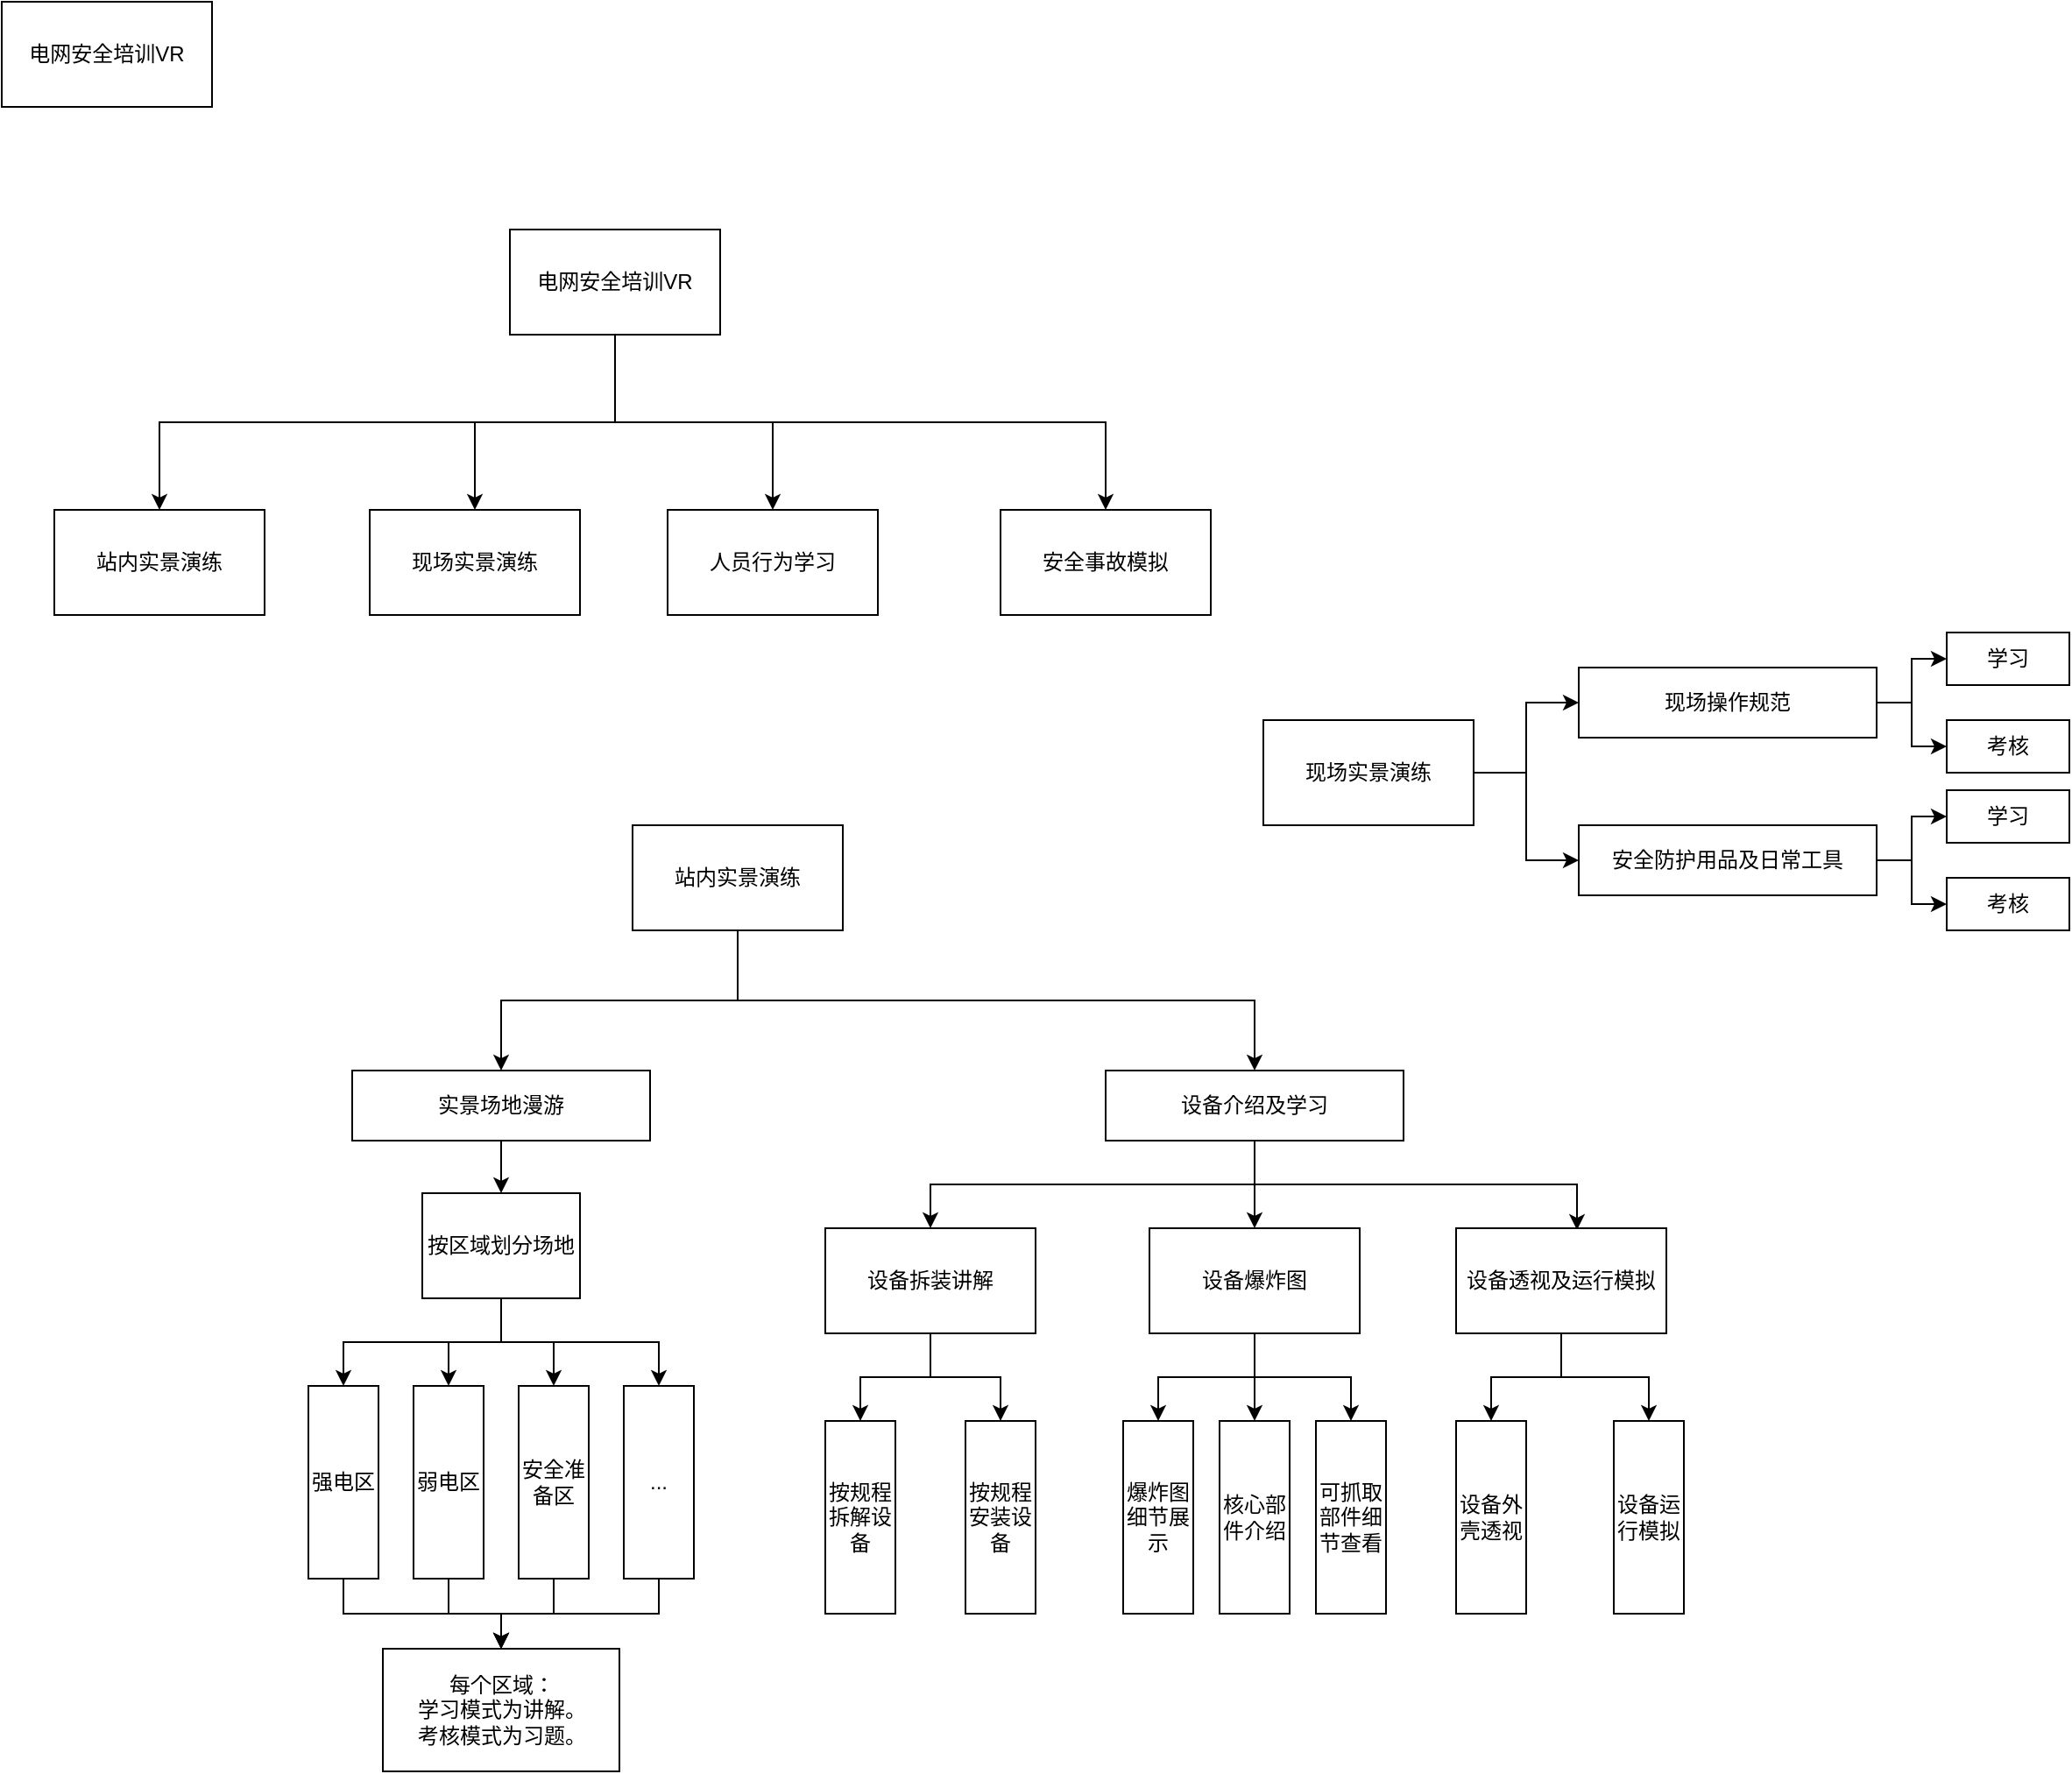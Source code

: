 <mxfile version="13.0.9" type="github">
  <diagram id="86CyNWyPQC0UojKd5ZI3" name="Page-1">
    <mxGraphModel dx="1422" dy="761" grid="1" gridSize="10" guides="1" tooltips="1" connect="1" arrows="1" fold="1" page="1" pageScale="1" pageWidth="1500" pageHeight="2000" math="0" shadow="0">
      <root>
        <mxCell id="0" />
        <mxCell id="1" parent="0" />
        <mxCell id="DtHLHoiFknx3RHCEOVzX-1" value="电网安全培训VR" style="rounded=0;whiteSpace=wrap;html=1;" parent="1" vertex="1">
          <mxGeometry x="20" y="20" width="120" height="60" as="geometry" />
        </mxCell>
        <mxCell id="DtHLHoiFknx3RHCEOVzX-8" style="edgeStyle=orthogonalEdgeStyle;rounded=0;orthogonalLoop=1;jettySize=auto;html=1;exitX=0.5;exitY=1;exitDx=0;exitDy=0;entryX=0.5;entryY=0;entryDx=0;entryDy=0;" parent="1" source="DtHLHoiFknx3RHCEOVzX-2" target="DtHLHoiFknx3RHCEOVzX-3" edge="1">
          <mxGeometry relative="1" as="geometry" />
        </mxCell>
        <mxCell id="DtHLHoiFknx3RHCEOVzX-9" style="edgeStyle=orthogonalEdgeStyle;rounded=0;orthogonalLoop=1;jettySize=auto;html=1;exitX=0.5;exitY=1;exitDx=0;exitDy=0;" parent="1" source="DtHLHoiFknx3RHCEOVzX-2" target="DtHLHoiFknx3RHCEOVzX-4" edge="1">
          <mxGeometry relative="1" as="geometry" />
        </mxCell>
        <mxCell id="DtHLHoiFknx3RHCEOVzX-10" style="edgeStyle=orthogonalEdgeStyle;rounded=0;orthogonalLoop=1;jettySize=auto;html=1;exitX=0.5;exitY=1;exitDx=0;exitDy=0;entryX=0.5;entryY=0;entryDx=0;entryDy=0;" parent="1" source="DtHLHoiFknx3RHCEOVzX-2" target="DtHLHoiFknx3RHCEOVzX-5" edge="1">
          <mxGeometry relative="1" as="geometry" />
        </mxCell>
        <mxCell id="DtHLHoiFknx3RHCEOVzX-11" style="edgeStyle=orthogonalEdgeStyle;rounded=0;orthogonalLoop=1;jettySize=auto;html=1;exitX=0.5;exitY=1;exitDx=0;exitDy=0;" parent="1" source="DtHLHoiFknx3RHCEOVzX-2" target="DtHLHoiFknx3RHCEOVzX-6" edge="1">
          <mxGeometry relative="1" as="geometry" />
        </mxCell>
        <mxCell id="DtHLHoiFknx3RHCEOVzX-2" value="电网安全培训VR" style="rounded=0;whiteSpace=wrap;html=1;" parent="1" vertex="1">
          <mxGeometry x="310" y="150" width="120" height="60" as="geometry" />
        </mxCell>
        <mxCell id="DtHLHoiFknx3RHCEOVzX-3" value="站内实景演练" style="rounded=0;whiteSpace=wrap;html=1;" parent="1" vertex="1">
          <mxGeometry x="50" y="310" width="120" height="60" as="geometry" />
        </mxCell>
        <mxCell id="DtHLHoiFknx3RHCEOVzX-4" value="现场实景演练" style="rounded=0;whiteSpace=wrap;html=1;" parent="1" vertex="1">
          <mxGeometry x="230" y="310" width="120" height="60" as="geometry" />
        </mxCell>
        <mxCell id="DtHLHoiFknx3RHCEOVzX-5" value="人员行为学习" style="rounded=0;whiteSpace=wrap;html=1;" parent="1" vertex="1">
          <mxGeometry x="400" y="310" width="120" height="60" as="geometry" />
        </mxCell>
        <mxCell id="DtHLHoiFknx3RHCEOVzX-6" value="安全事故模拟" style="rounded=0;whiteSpace=wrap;html=1;" parent="1" vertex="1">
          <mxGeometry x="590" y="310" width="120" height="60" as="geometry" />
        </mxCell>
        <mxCell id="C6fWhCqGlJqo4vq4Sm0M-2" style="edgeStyle=orthogonalEdgeStyle;rounded=0;orthogonalLoop=1;jettySize=auto;html=1;exitX=0.5;exitY=1;exitDx=0;exitDy=0;entryX=0.5;entryY=0;entryDx=0;entryDy=0;" parent="1" source="DtHLHoiFknx3RHCEOVzX-7" target="C6fWhCqGlJqo4vq4Sm0M-1" edge="1">
          <mxGeometry relative="1" as="geometry" />
        </mxCell>
        <mxCell id="DtHLHoiFknx3RHCEOVzX-7" value="&lt;font style=&quot;font-size: 12px&quot;&gt;实景场地漫游&lt;/font&gt;" style="rounded=0;whiteSpace=wrap;html=1;" parent="1" vertex="1">
          <mxGeometry x="220" y="630" width="170" height="40" as="geometry" />
        </mxCell>
        <mxCell id="ZwAd7_-GpfGee-D3uIRp-5" style="edgeStyle=orthogonalEdgeStyle;rounded=0;orthogonalLoop=1;jettySize=auto;html=1;exitX=0.5;exitY=1;exitDx=0;exitDy=0;entryX=0.5;entryY=0;entryDx=0;entryDy=0;" parent="1" source="DtHLHoiFknx3RHCEOVzX-12" target="DtHLHoiFknx3RHCEOVzX-21" edge="1">
          <mxGeometry relative="1" as="geometry" />
        </mxCell>
        <mxCell id="ZwAd7_-GpfGee-D3uIRp-6" style="edgeStyle=orthogonalEdgeStyle;rounded=0;orthogonalLoop=1;jettySize=auto;html=1;exitX=0.5;exitY=1;exitDx=0;exitDy=0;entryX=0.5;entryY=0;entryDx=0;entryDy=0;" parent="1" source="DtHLHoiFknx3RHCEOVzX-12" target="DtHLHoiFknx3RHCEOVzX-7" edge="1">
          <mxGeometry relative="1" as="geometry" />
        </mxCell>
        <mxCell id="DtHLHoiFknx3RHCEOVzX-12" value="站内实景演练" style="rounded=0;whiteSpace=wrap;html=1;" parent="1" vertex="1">
          <mxGeometry x="380" y="490" width="120" height="60" as="geometry" />
        </mxCell>
        <mxCell id="vh8VERm719rduAOHgRj4-11" style="edgeStyle=orthogonalEdgeStyle;rounded=0;orthogonalLoop=1;jettySize=auto;html=1;exitX=0.5;exitY=1;exitDx=0;exitDy=0;" edge="1" parent="1" source="DtHLHoiFknx3RHCEOVzX-21" target="vh8VERm719rduAOHgRj4-2">
          <mxGeometry relative="1" as="geometry" />
        </mxCell>
        <mxCell id="vh8VERm719rduAOHgRj4-12" style="edgeStyle=orthogonalEdgeStyle;rounded=0;orthogonalLoop=1;jettySize=auto;html=1;exitX=0.5;exitY=1;exitDx=0;exitDy=0;entryX=0.5;entryY=0;entryDx=0;entryDy=0;" edge="1" parent="1" source="DtHLHoiFknx3RHCEOVzX-21" target="vh8VERm719rduAOHgRj4-1">
          <mxGeometry relative="1" as="geometry" />
        </mxCell>
        <mxCell id="vh8VERm719rduAOHgRj4-13" style="edgeStyle=orthogonalEdgeStyle;rounded=0;orthogonalLoop=1;jettySize=auto;html=1;exitX=0.5;exitY=1;exitDx=0;exitDy=0;entryX=0.575;entryY=0.017;entryDx=0;entryDy=0;entryPerimeter=0;" edge="1" parent="1" source="DtHLHoiFknx3RHCEOVzX-21" target="vh8VERm719rduAOHgRj4-3">
          <mxGeometry relative="1" as="geometry" />
        </mxCell>
        <mxCell id="DtHLHoiFknx3RHCEOVzX-21" value="&lt;font style=&quot;font-size: 12px&quot;&gt;设备介绍及学习&lt;/font&gt;" style="rounded=0;whiteSpace=wrap;html=1;" parent="1" vertex="1">
          <mxGeometry x="650" y="630" width="170" height="40" as="geometry" />
        </mxCell>
        <mxCell id="DtHLHoiFknx3RHCEOVzX-27" style="edgeStyle=orthogonalEdgeStyle;rounded=0;orthogonalLoop=1;jettySize=auto;html=1;exitX=1;exitY=0.5;exitDx=0;exitDy=0;entryX=0;entryY=0.5;entryDx=0;entryDy=0;" parent="1" source="DtHLHoiFknx3RHCEOVzX-29" target="DtHLHoiFknx3RHCEOVzX-33" edge="1">
          <mxGeometry relative="1" as="geometry" />
        </mxCell>
        <mxCell id="DtHLHoiFknx3RHCEOVzX-28" style="edgeStyle=orthogonalEdgeStyle;rounded=0;orthogonalLoop=1;jettySize=auto;html=1;exitX=1;exitY=0.5;exitDx=0;exitDy=0;entryX=0;entryY=0.5;entryDx=0;entryDy=0;" parent="1" source="DtHLHoiFknx3RHCEOVzX-29" target="DtHLHoiFknx3RHCEOVzX-34" edge="1">
          <mxGeometry relative="1" as="geometry" />
        </mxCell>
        <mxCell id="DtHLHoiFknx3RHCEOVzX-29" value="&lt;font style=&quot;font-size: 12px&quot;&gt;现场操作规范&lt;/font&gt;" style="rounded=0;whiteSpace=wrap;html=1;" parent="1" vertex="1">
          <mxGeometry x="920" y="400" width="170" height="40" as="geometry" />
        </mxCell>
        <mxCell id="DtHLHoiFknx3RHCEOVzX-30" style="edgeStyle=orthogonalEdgeStyle;rounded=0;orthogonalLoop=1;jettySize=auto;html=1;exitX=1;exitY=0.5;exitDx=0;exitDy=0;entryX=0;entryY=0.5;entryDx=0;entryDy=0;" parent="1" source="DtHLHoiFknx3RHCEOVzX-32" target="DtHLHoiFknx3RHCEOVzX-29" edge="1">
          <mxGeometry relative="1" as="geometry" />
        </mxCell>
        <mxCell id="DtHLHoiFknx3RHCEOVzX-31" style="edgeStyle=orthogonalEdgeStyle;rounded=0;orthogonalLoop=1;jettySize=auto;html=1;exitX=1;exitY=0.5;exitDx=0;exitDy=0;entryX=0;entryY=0.5;entryDx=0;entryDy=0;" parent="1" source="DtHLHoiFknx3RHCEOVzX-32" target="DtHLHoiFknx3RHCEOVzX-37" edge="1">
          <mxGeometry relative="1" as="geometry" />
        </mxCell>
        <mxCell id="DtHLHoiFknx3RHCEOVzX-32" value="现场实景演练" style="rounded=0;whiteSpace=wrap;html=1;" parent="1" vertex="1">
          <mxGeometry x="740" y="430" width="120" height="60" as="geometry" />
        </mxCell>
        <mxCell id="DtHLHoiFknx3RHCEOVzX-33" value="&lt;font style=&quot;font-size: 12px&quot;&gt;学习&lt;/font&gt;" style="rounded=0;whiteSpace=wrap;html=1;" parent="1" vertex="1">
          <mxGeometry x="1130" y="380" width="70" height="30" as="geometry" />
        </mxCell>
        <mxCell id="DtHLHoiFknx3RHCEOVzX-34" value="&lt;font style=&quot;font-size: 12px&quot;&gt;考核&lt;/font&gt;" style="rounded=0;whiteSpace=wrap;html=1;" parent="1" vertex="1">
          <mxGeometry x="1130" y="430" width="70" height="30" as="geometry" />
        </mxCell>
        <mxCell id="DtHLHoiFknx3RHCEOVzX-35" style="edgeStyle=orthogonalEdgeStyle;rounded=0;orthogonalLoop=1;jettySize=auto;html=1;exitX=1;exitY=0.5;exitDx=0;exitDy=0;entryX=0;entryY=0.5;entryDx=0;entryDy=0;" parent="1" source="DtHLHoiFknx3RHCEOVzX-37" target="DtHLHoiFknx3RHCEOVzX-38" edge="1">
          <mxGeometry relative="1" as="geometry" />
        </mxCell>
        <mxCell id="DtHLHoiFknx3RHCEOVzX-36" style="edgeStyle=orthogonalEdgeStyle;rounded=0;orthogonalLoop=1;jettySize=auto;html=1;exitX=1;exitY=0.5;exitDx=0;exitDy=0;entryX=0;entryY=0.5;entryDx=0;entryDy=0;" parent="1" source="DtHLHoiFknx3RHCEOVzX-37" target="DtHLHoiFknx3RHCEOVzX-39" edge="1">
          <mxGeometry relative="1" as="geometry" />
        </mxCell>
        <mxCell id="DtHLHoiFknx3RHCEOVzX-37" value="&lt;font face=&quot;宋体&quot;&gt;安全防护用品及日常工具&lt;/font&gt;" style="rounded=0;whiteSpace=wrap;html=1;" parent="1" vertex="1">
          <mxGeometry x="920" y="490" width="170" height="40" as="geometry" />
        </mxCell>
        <mxCell id="DtHLHoiFknx3RHCEOVzX-38" value="&lt;font style=&quot;font-size: 12px&quot;&gt;学习&lt;/font&gt;" style="rounded=0;whiteSpace=wrap;html=1;" parent="1" vertex="1">
          <mxGeometry x="1130" y="470" width="70" height="30" as="geometry" />
        </mxCell>
        <mxCell id="DtHLHoiFknx3RHCEOVzX-39" value="&lt;font style=&quot;font-size: 12px&quot;&gt;考核&lt;/font&gt;" style="rounded=0;whiteSpace=wrap;html=1;" parent="1" vertex="1">
          <mxGeometry x="1130" y="520" width="70" height="30" as="geometry" />
        </mxCell>
        <mxCell id="C6fWhCqGlJqo4vq4Sm0M-8" style="edgeStyle=orthogonalEdgeStyle;rounded=0;orthogonalLoop=1;jettySize=auto;html=1;exitX=0.5;exitY=1;exitDx=0;exitDy=0;entryX=0.5;entryY=0;entryDx=0;entryDy=0;" parent="1" source="C6fWhCqGlJqo4vq4Sm0M-1" target="C6fWhCqGlJqo4vq4Sm0M-4" edge="1">
          <mxGeometry relative="1" as="geometry" />
        </mxCell>
        <mxCell id="C6fWhCqGlJqo4vq4Sm0M-9" style="edgeStyle=orthogonalEdgeStyle;rounded=0;orthogonalLoop=1;jettySize=auto;html=1;exitX=0.5;exitY=1;exitDx=0;exitDy=0;entryX=0.5;entryY=0;entryDx=0;entryDy=0;" parent="1" source="C6fWhCqGlJqo4vq4Sm0M-1" target="C6fWhCqGlJqo4vq4Sm0M-5" edge="1">
          <mxGeometry relative="1" as="geometry" />
        </mxCell>
        <mxCell id="C6fWhCqGlJqo4vq4Sm0M-10" style="edgeStyle=orthogonalEdgeStyle;rounded=0;orthogonalLoop=1;jettySize=auto;html=1;exitX=0.5;exitY=1;exitDx=0;exitDy=0;entryX=0.5;entryY=0;entryDx=0;entryDy=0;" parent="1" source="C6fWhCqGlJqo4vq4Sm0M-1" target="C6fWhCqGlJqo4vq4Sm0M-3" edge="1">
          <mxGeometry relative="1" as="geometry" />
        </mxCell>
        <mxCell id="C6fWhCqGlJqo4vq4Sm0M-11" style="edgeStyle=orthogonalEdgeStyle;rounded=0;orthogonalLoop=1;jettySize=auto;html=1;exitX=0.5;exitY=1;exitDx=0;exitDy=0;entryX=0.5;entryY=0;entryDx=0;entryDy=0;" parent="1" source="C6fWhCqGlJqo4vq4Sm0M-1" target="C6fWhCqGlJqo4vq4Sm0M-6" edge="1">
          <mxGeometry relative="1" as="geometry" />
        </mxCell>
        <mxCell id="C6fWhCqGlJqo4vq4Sm0M-1" value="按区域划分场地" style="rounded=0;whiteSpace=wrap;html=1;" parent="1" vertex="1">
          <mxGeometry x="260" y="700" width="90" height="60" as="geometry" />
        </mxCell>
        <mxCell id="C6fWhCqGlJqo4vq4Sm0M-18" style="edgeStyle=orthogonalEdgeStyle;rounded=0;orthogonalLoop=1;jettySize=auto;html=1;exitX=0.5;exitY=1;exitDx=0;exitDy=0;entryX=0.5;entryY=0;entryDx=0;entryDy=0;" parent="1" source="C6fWhCqGlJqo4vq4Sm0M-3" target="C6fWhCqGlJqo4vq4Sm0M-12" edge="1">
          <mxGeometry relative="1" as="geometry" />
        </mxCell>
        <mxCell id="C6fWhCqGlJqo4vq4Sm0M-3" value="安全准备区" style="rounded=0;whiteSpace=wrap;html=1;" parent="1" vertex="1">
          <mxGeometry x="315" y="810" width="40" height="110" as="geometry" />
        </mxCell>
        <mxCell id="C6fWhCqGlJqo4vq4Sm0M-16" style="edgeStyle=orthogonalEdgeStyle;rounded=0;orthogonalLoop=1;jettySize=auto;html=1;exitX=0.5;exitY=1;exitDx=0;exitDy=0;" parent="1" source="C6fWhCqGlJqo4vq4Sm0M-4" target="C6fWhCqGlJqo4vq4Sm0M-12" edge="1">
          <mxGeometry relative="1" as="geometry" />
        </mxCell>
        <mxCell id="C6fWhCqGlJqo4vq4Sm0M-4" value="强电区" style="rounded=0;whiteSpace=wrap;html=1;" parent="1" vertex="1">
          <mxGeometry x="195" y="810" width="40" height="110" as="geometry" />
        </mxCell>
        <mxCell id="C6fWhCqGlJqo4vq4Sm0M-17" style="edgeStyle=orthogonalEdgeStyle;rounded=0;orthogonalLoop=1;jettySize=auto;html=1;exitX=0.5;exitY=1;exitDx=0;exitDy=0;entryX=0.5;entryY=0;entryDx=0;entryDy=0;" parent="1" source="C6fWhCqGlJqo4vq4Sm0M-5" target="C6fWhCqGlJqo4vq4Sm0M-12" edge="1">
          <mxGeometry relative="1" as="geometry" />
        </mxCell>
        <mxCell id="C6fWhCqGlJqo4vq4Sm0M-5" value="弱电区" style="rounded=0;whiteSpace=wrap;html=1;" parent="1" vertex="1">
          <mxGeometry x="255" y="810" width="40" height="110" as="geometry" />
        </mxCell>
        <mxCell id="C6fWhCqGlJqo4vq4Sm0M-19" style="edgeStyle=orthogonalEdgeStyle;rounded=0;orthogonalLoop=1;jettySize=auto;html=1;exitX=0.5;exitY=1;exitDx=0;exitDy=0;entryX=0.5;entryY=0;entryDx=0;entryDy=0;" parent="1" source="C6fWhCqGlJqo4vq4Sm0M-6" target="C6fWhCqGlJqo4vq4Sm0M-12" edge="1">
          <mxGeometry relative="1" as="geometry" />
        </mxCell>
        <mxCell id="C6fWhCqGlJqo4vq4Sm0M-6" value="..." style="rounded=0;whiteSpace=wrap;html=1;" parent="1" vertex="1">
          <mxGeometry x="375" y="810" width="40" height="110" as="geometry" />
        </mxCell>
        <mxCell id="C6fWhCqGlJqo4vq4Sm0M-12" value="每个区域：&lt;br&gt;学习模式为讲解。&lt;br&gt;考核模式为习题。" style="rounded=0;whiteSpace=wrap;html=1;" parent="1" vertex="1">
          <mxGeometry x="237.5" y="960" width="135" height="70" as="geometry" />
        </mxCell>
        <mxCell id="vh8VERm719rduAOHgRj4-16" style="edgeStyle=orthogonalEdgeStyle;rounded=0;orthogonalLoop=1;jettySize=auto;html=1;exitX=0.5;exitY=1;exitDx=0;exitDy=0;entryX=0.5;entryY=0;entryDx=0;entryDy=0;" edge="1" parent="1" source="vh8VERm719rduAOHgRj4-1" target="vh8VERm719rduAOHgRj4-4">
          <mxGeometry relative="1" as="geometry" />
        </mxCell>
        <mxCell id="vh8VERm719rduAOHgRj4-17" style="edgeStyle=orthogonalEdgeStyle;rounded=0;orthogonalLoop=1;jettySize=auto;html=1;exitX=0.5;exitY=1;exitDx=0;exitDy=0;entryX=0.5;entryY=0;entryDx=0;entryDy=0;" edge="1" parent="1" source="vh8VERm719rduAOHgRj4-1" target="vh8VERm719rduAOHgRj4-5">
          <mxGeometry relative="1" as="geometry" />
        </mxCell>
        <mxCell id="vh8VERm719rduAOHgRj4-18" style="edgeStyle=orthogonalEdgeStyle;rounded=0;orthogonalLoop=1;jettySize=auto;html=1;exitX=0.5;exitY=1;exitDx=0;exitDy=0;entryX=0.5;entryY=0;entryDx=0;entryDy=0;" edge="1" parent="1" source="vh8VERm719rduAOHgRj4-1" target="vh8VERm719rduAOHgRj4-6">
          <mxGeometry relative="1" as="geometry" />
        </mxCell>
        <mxCell id="vh8VERm719rduAOHgRj4-1" value="设备爆炸图" style="rounded=0;whiteSpace=wrap;html=1;" vertex="1" parent="1">
          <mxGeometry x="675" y="720" width="120" height="60" as="geometry" />
        </mxCell>
        <mxCell id="vh8VERm719rduAOHgRj4-14" style="edgeStyle=orthogonalEdgeStyle;rounded=0;orthogonalLoop=1;jettySize=auto;html=1;exitX=0.5;exitY=1;exitDx=0;exitDy=0;entryX=0.5;entryY=0;entryDx=0;entryDy=0;" edge="1" parent="1" source="vh8VERm719rduAOHgRj4-2" target="vh8VERm719rduAOHgRj4-7">
          <mxGeometry relative="1" as="geometry" />
        </mxCell>
        <mxCell id="vh8VERm719rduAOHgRj4-15" style="edgeStyle=orthogonalEdgeStyle;rounded=0;orthogonalLoop=1;jettySize=auto;html=1;exitX=0.5;exitY=1;exitDx=0;exitDy=0;entryX=0.5;entryY=0;entryDx=0;entryDy=0;" edge="1" parent="1" source="vh8VERm719rduAOHgRj4-2" target="vh8VERm719rduAOHgRj4-8">
          <mxGeometry relative="1" as="geometry" />
        </mxCell>
        <mxCell id="vh8VERm719rduAOHgRj4-2" value="设备拆装讲解" style="rounded=0;whiteSpace=wrap;html=1;" vertex="1" parent="1">
          <mxGeometry x="490" y="720" width="120" height="60" as="geometry" />
        </mxCell>
        <mxCell id="vh8VERm719rduAOHgRj4-19" style="edgeStyle=orthogonalEdgeStyle;rounded=0;orthogonalLoop=1;jettySize=auto;html=1;exitX=0.5;exitY=1;exitDx=0;exitDy=0;entryX=0.5;entryY=0;entryDx=0;entryDy=0;" edge="1" parent="1" source="vh8VERm719rduAOHgRj4-3" target="vh8VERm719rduAOHgRj4-9">
          <mxGeometry relative="1" as="geometry" />
        </mxCell>
        <mxCell id="vh8VERm719rduAOHgRj4-20" style="edgeStyle=orthogonalEdgeStyle;rounded=0;orthogonalLoop=1;jettySize=auto;html=1;exitX=0.5;exitY=1;exitDx=0;exitDy=0;entryX=0.5;entryY=0;entryDx=0;entryDy=0;" edge="1" parent="1" source="vh8VERm719rduAOHgRj4-3" target="vh8VERm719rduAOHgRj4-10">
          <mxGeometry relative="1" as="geometry" />
        </mxCell>
        <mxCell id="vh8VERm719rduAOHgRj4-3" value="设备透视及运行模拟" style="rounded=0;whiteSpace=wrap;html=1;" vertex="1" parent="1">
          <mxGeometry x="850" y="720" width="120" height="60" as="geometry" />
        </mxCell>
        <mxCell id="vh8VERm719rduAOHgRj4-4" value="爆炸图细节展示" style="rounded=0;whiteSpace=wrap;html=1;" vertex="1" parent="1">
          <mxGeometry x="660" y="830" width="40" height="110" as="geometry" />
        </mxCell>
        <mxCell id="vh8VERm719rduAOHgRj4-5" value="核心部件介绍" style="rounded=0;whiteSpace=wrap;html=1;" vertex="1" parent="1">
          <mxGeometry x="715" y="830" width="40" height="110" as="geometry" />
        </mxCell>
        <mxCell id="vh8VERm719rduAOHgRj4-6" value="可抓取部件细节查看" style="rounded=0;whiteSpace=wrap;html=1;" vertex="1" parent="1">
          <mxGeometry x="770" y="830" width="40" height="110" as="geometry" />
        </mxCell>
        <mxCell id="vh8VERm719rduAOHgRj4-7" value="按规程拆解设备" style="rounded=0;whiteSpace=wrap;html=1;" vertex="1" parent="1">
          <mxGeometry x="490" y="830" width="40" height="110" as="geometry" />
        </mxCell>
        <mxCell id="vh8VERm719rduAOHgRj4-8" value="按规程安装设备" style="rounded=0;whiteSpace=wrap;html=1;" vertex="1" parent="1">
          <mxGeometry x="570" y="830" width="40" height="110" as="geometry" />
        </mxCell>
        <mxCell id="vh8VERm719rduAOHgRj4-9" value="设备外壳透视" style="rounded=0;whiteSpace=wrap;html=1;" vertex="1" parent="1">
          <mxGeometry x="850" y="830" width="40" height="110" as="geometry" />
        </mxCell>
        <mxCell id="vh8VERm719rduAOHgRj4-10" value="设备运行模拟" style="rounded=0;whiteSpace=wrap;html=1;" vertex="1" parent="1">
          <mxGeometry x="940" y="830" width="40" height="110" as="geometry" />
        </mxCell>
      </root>
    </mxGraphModel>
  </diagram>
</mxfile>
